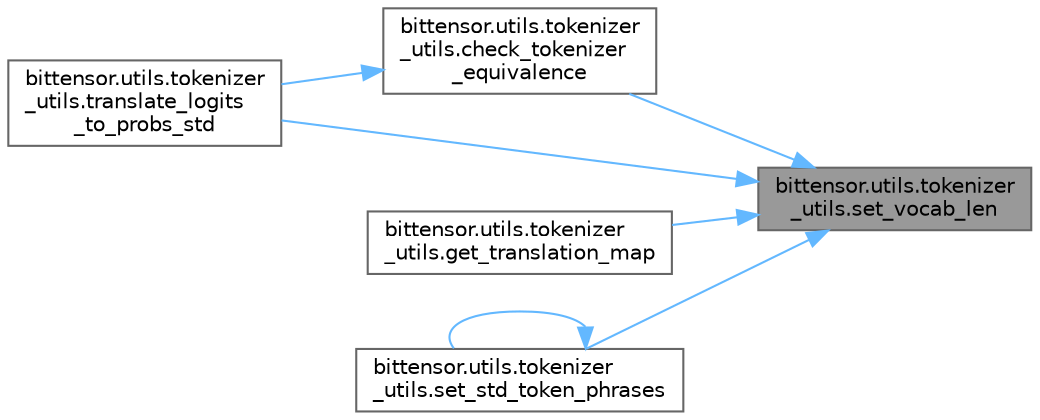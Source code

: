 digraph "bittensor.utils.tokenizer_utils.set_vocab_len"
{
 // LATEX_PDF_SIZE
  bgcolor="transparent";
  edge [fontname=Helvetica,fontsize=10,labelfontname=Helvetica,labelfontsize=10];
  node [fontname=Helvetica,fontsize=10,shape=box,height=0.2,width=0.4];
  rankdir="RL";
  Node1 [label="bittensor.utils.tokenizer\l_utils.set_vocab_len",height=0.2,width=0.4,color="gray40", fillcolor="grey60", style="filled", fontcolor="black",tooltip=" "];
  Node1 -> Node2 [dir="back",color="steelblue1",style="solid"];
  Node2 [label="bittensor.utils.tokenizer\l_utils.check_tokenizer\l_equivalence",height=0.2,width=0.4,color="grey40", fillcolor="white", style="filled",URL="$namespacebittensor_1_1utils_1_1tokenizer__utils.html#a54a25644b9cfa6b662c66e0707692a72",tooltip=" "];
  Node2 -> Node3 [dir="back",color="steelblue1",style="solid"];
  Node3 [label="bittensor.utils.tokenizer\l_utils.translate_logits\l_to_probs_std",height=0.2,width=0.4,color="grey40", fillcolor="white", style="filled",URL="$namespacebittensor_1_1utils_1_1tokenizer__utils.html#a7c296be466fd118c374bf1480d26904b",tooltip=" "];
  Node1 -> Node4 [dir="back",color="steelblue1",style="solid"];
  Node4 [label="bittensor.utils.tokenizer\l_utils.get_translation_map",height=0.2,width=0.4,color="grey40", fillcolor="white", style="filled",URL="$namespacebittensor_1_1utils_1_1tokenizer__utils.html#a52d7949730e4e84f9a53fd0bff3e0f22",tooltip=" "];
  Node1 -> Node5 [dir="back",color="steelblue1",style="solid"];
  Node5 [label="bittensor.utils.tokenizer\l_utils.set_std_token_phrases",height=0.2,width=0.4,color="grey40", fillcolor="white", style="filled",URL="$namespacebittensor_1_1utils_1_1tokenizer__utils.html#a066a0913f46f47503972e5df32808063",tooltip=" "];
  Node5 -> Node5 [dir="back",color="steelblue1",style="solid"];
  Node1 -> Node3 [dir="back",color="steelblue1",style="solid"];
}
